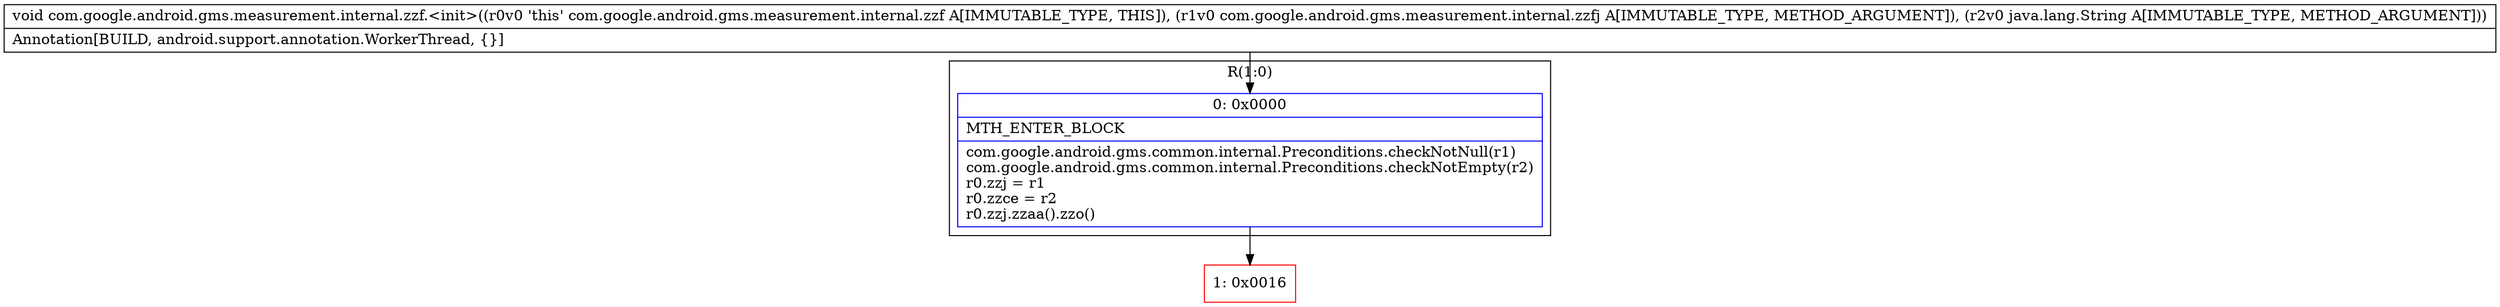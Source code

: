 digraph "CFG forcom.google.android.gms.measurement.internal.zzf.\<init\>(Lcom\/google\/android\/gms\/measurement\/internal\/zzfj;Ljava\/lang\/String;)V" {
subgraph cluster_Region_1996143579 {
label = "R(1:0)";
node [shape=record,color=blue];
Node_0 [shape=record,label="{0\:\ 0x0000|MTH_ENTER_BLOCK\l|com.google.android.gms.common.internal.Preconditions.checkNotNull(r1)\lcom.google.android.gms.common.internal.Preconditions.checkNotEmpty(r2)\lr0.zzj = r1\lr0.zzce = r2\lr0.zzj.zzaa().zzo()\l}"];
}
Node_1 [shape=record,color=red,label="{1\:\ 0x0016}"];
MethodNode[shape=record,label="{void com.google.android.gms.measurement.internal.zzf.\<init\>((r0v0 'this' com.google.android.gms.measurement.internal.zzf A[IMMUTABLE_TYPE, THIS]), (r1v0 com.google.android.gms.measurement.internal.zzfj A[IMMUTABLE_TYPE, METHOD_ARGUMENT]), (r2v0 java.lang.String A[IMMUTABLE_TYPE, METHOD_ARGUMENT]))  | Annotation[BUILD, android.support.annotation.WorkerThread, \{\}]\l}"];
MethodNode -> Node_0;
Node_0 -> Node_1;
}

